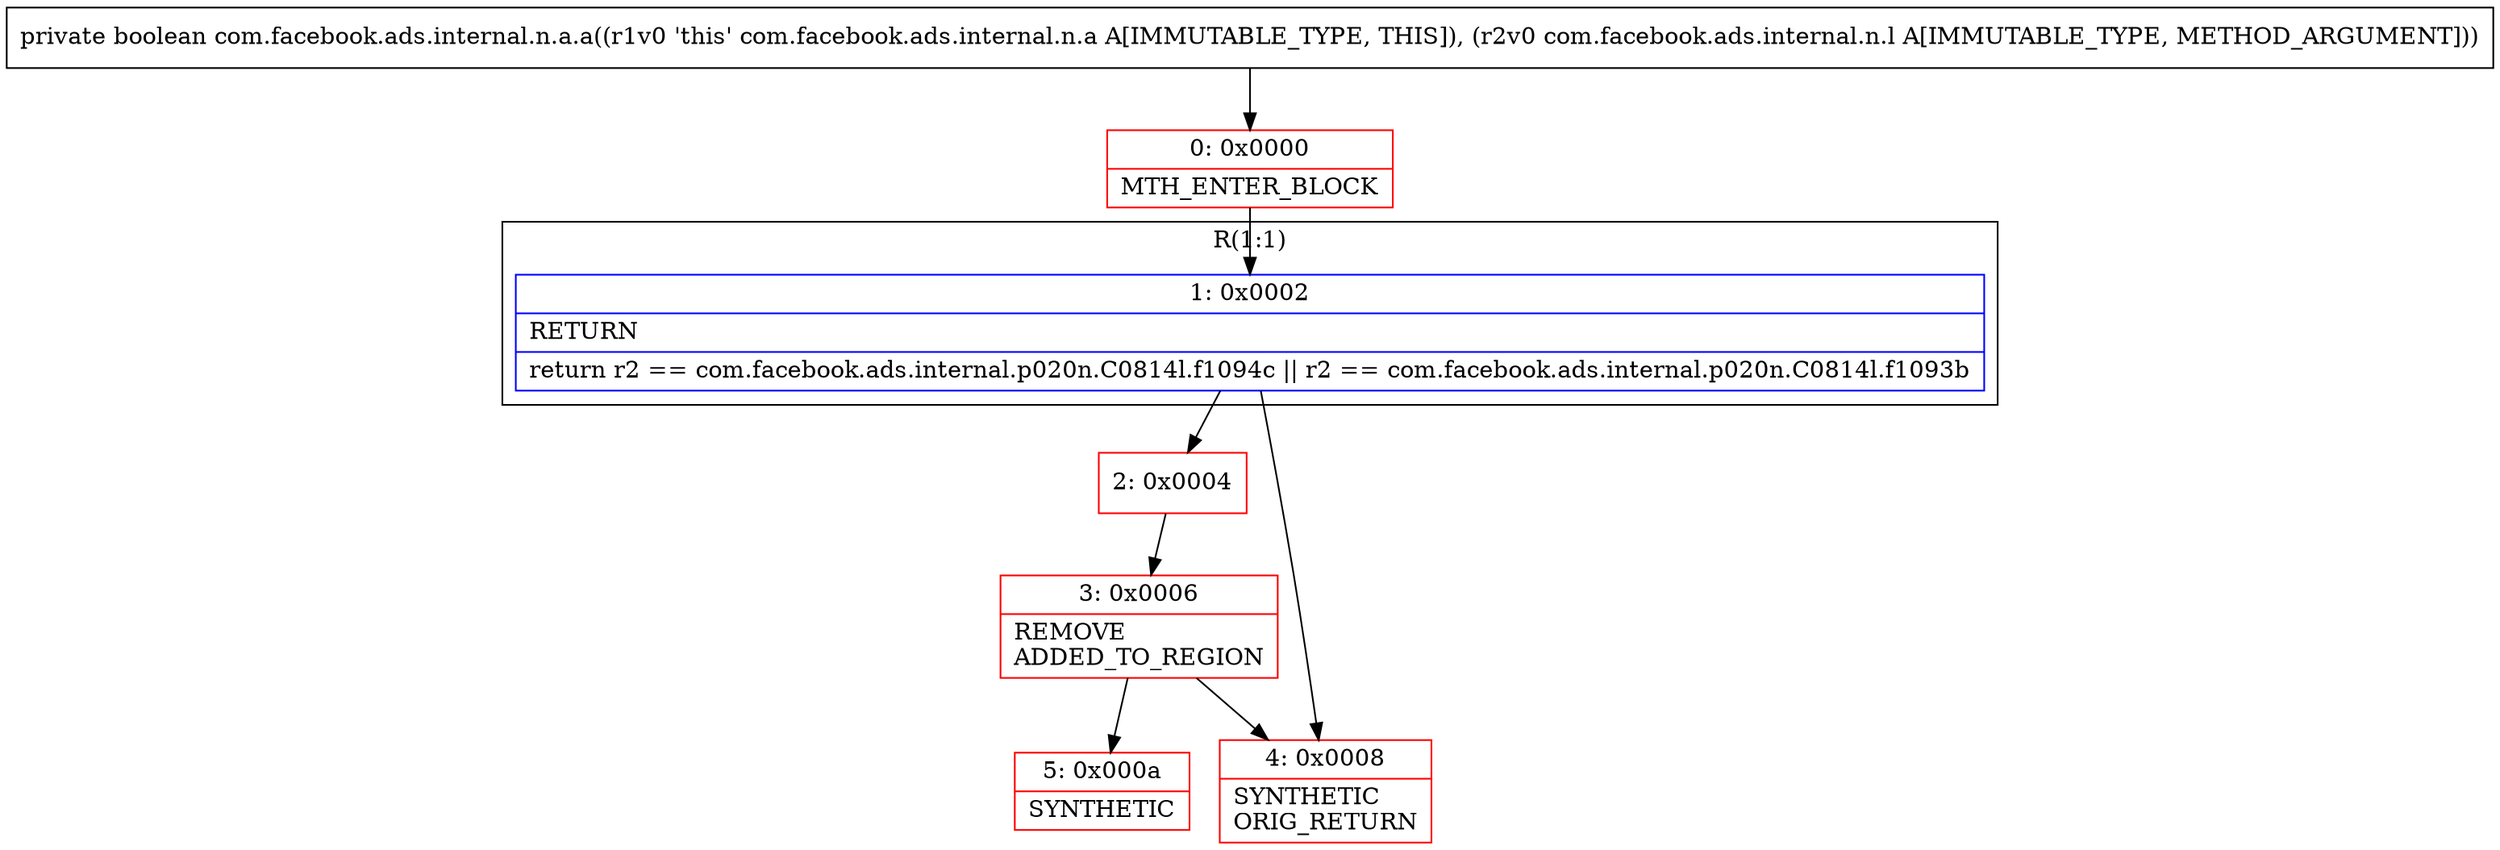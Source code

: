 digraph "CFG forcom.facebook.ads.internal.n.a.a(Lcom\/facebook\/ads\/internal\/n\/l;)Z" {
subgraph cluster_Region_954389923 {
label = "R(1:1)";
node [shape=record,color=blue];
Node_1 [shape=record,label="{1\:\ 0x0002|RETURN\l|return r2 == com.facebook.ads.internal.p020n.C0814l.f1094c \|\| r2 == com.facebook.ads.internal.p020n.C0814l.f1093b\l}"];
}
Node_0 [shape=record,color=red,label="{0\:\ 0x0000|MTH_ENTER_BLOCK\l}"];
Node_2 [shape=record,color=red,label="{2\:\ 0x0004}"];
Node_3 [shape=record,color=red,label="{3\:\ 0x0006|REMOVE\lADDED_TO_REGION\l}"];
Node_4 [shape=record,color=red,label="{4\:\ 0x0008|SYNTHETIC\lORIG_RETURN\l}"];
Node_5 [shape=record,color=red,label="{5\:\ 0x000a|SYNTHETIC\l}"];
MethodNode[shape=record,label="{private boolean com.facebook.ads.internal.n.a.a((r1v0 'this' com.facebook.ads.internal.n.a A[IMMUTABLE_TYPE, THIS]), (r2v0 com.facebook.ads.internal.n.l A[IMMUTABLE_TYPE, METHOD_ARGUMENT])) }"];
MethodNode -> Node_0;
Node_1 -> Node_2;
Node_1 -> Node_4;
Node_0 -> Node_1;
Node_2 -> Node_3;
Node_3 -> Node_4;
Node_3 -> Node_5;
}

